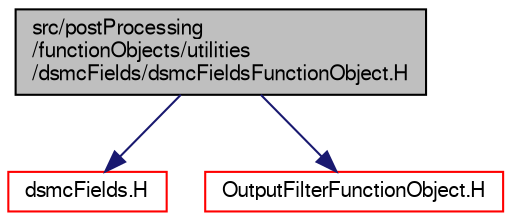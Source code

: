 digraph "src/postProcessing/functionObjects/utilities/dsmcFields/dsmcFieldsFunctionObject.H"
{
  bgcolor="transparent";
  edge [fontname="FreeSans",fontsize="10",labelfontname="FreeSans",labelfontsize="10"];
  node [fontname="FreeSans",fontsize="10",shape=record];
  Node0 [label="src/postProcessing\l/functionObjects/utilities\l/dsmcFields/dsmcFieldsFunctionObject.H",height=0.2,width=0.4,color="black", fillcolor="grey75", style="filled", fontcolor="black"];
  Node0 -> Node1 [color="midnightblue",fontsize="10",style="solid",fontname="FreeSans"];
  Node1 [label="dsmcFields.H",height=0.2,width=0.4,color="red",URL="$a13739.html"];
  Node0 -> Node45 [color="midnightblue",fontsize="10",style="solid",fontname="FreeSans"];
  Node45 [label="OutputFilterFunctionObject.H",height=0.2,width=0.4,color="red",URL="$a08975.html"];
}
